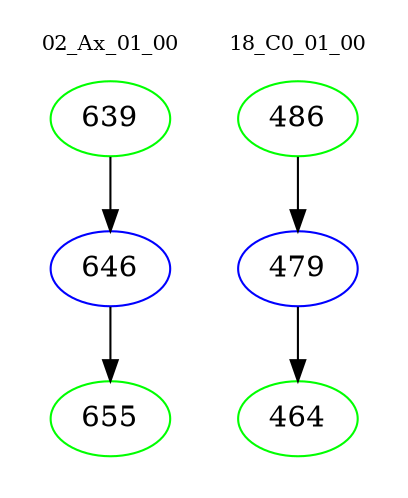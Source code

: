 digraph{
subgraph cluster_0 {
color = white
label = "02_Ax_01_00";
fontsize=10;
T0_639 [label="639", color="green"]
T0_639 -> T0_646 [color="black"]
T0_646 [label="646", color="blue"]
T0_646 -> T0_655 [color="black"]
T0_655 [label="655", color="green"]
}
subgraph cluster_1 {
color = white
label = "18_C0_01_00";
fontsize=10;
T1_486 [label="486", color="green"]
T1_486 -> T1_479 [color="black"]
T1_479 [label="479", color="blue"]
T1_479 -> T1_464 [color="black"]
T1_464 [label="464", color="green"]
}
}
